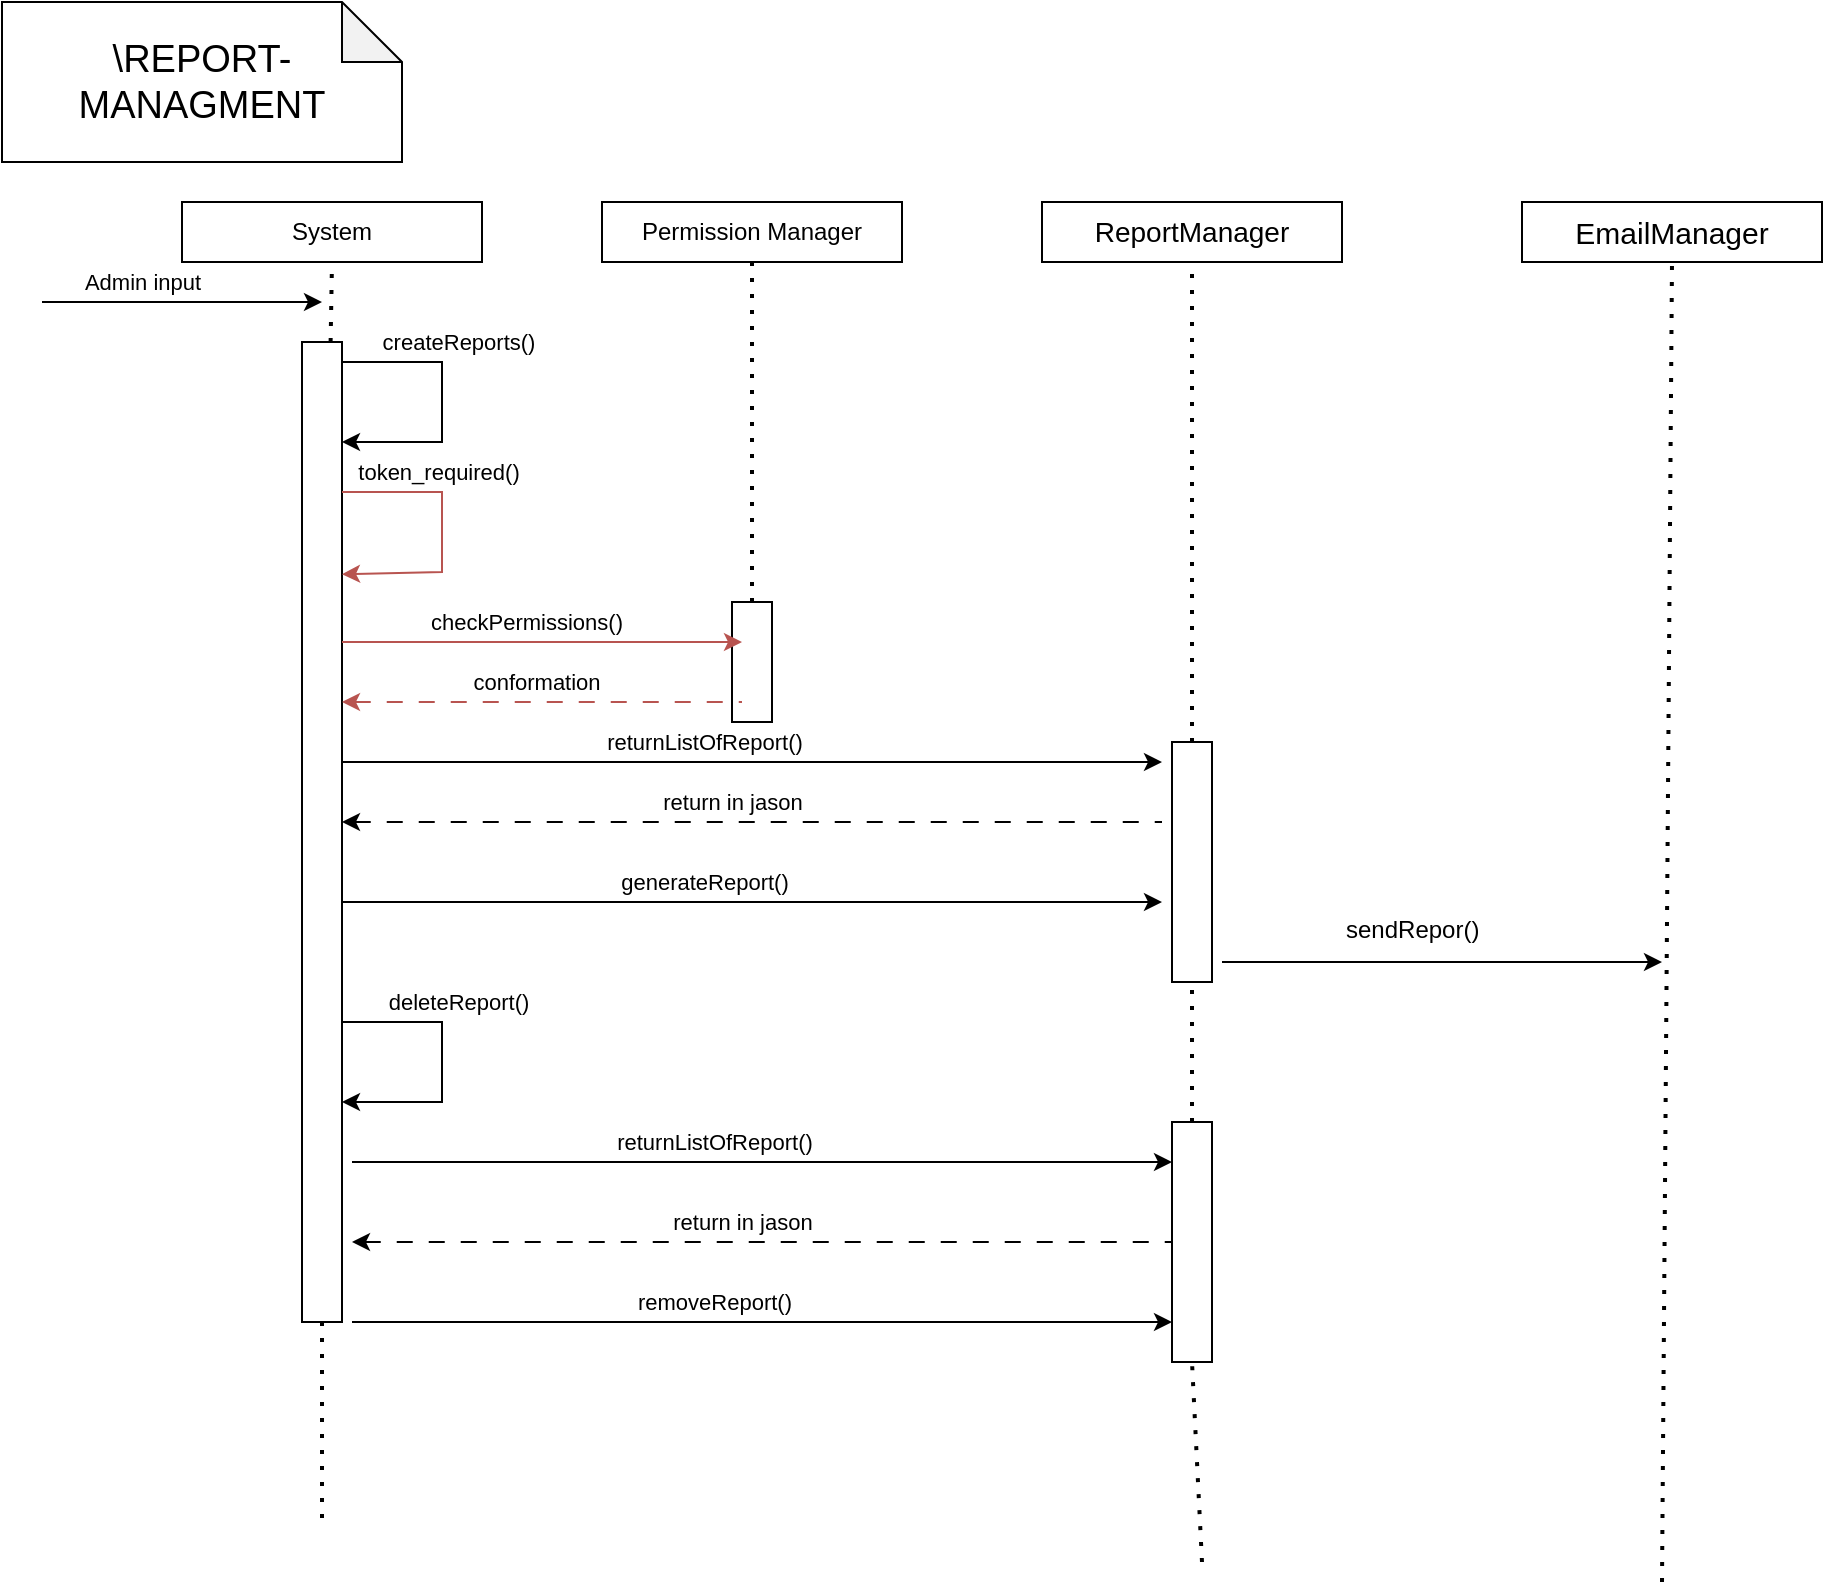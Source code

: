 <mxfile version="24.7.17">
  <diagram name="Page-1" id="VevLc5addrDIGXF4oQ7c">
    <mxGraphModel dx="1272" dy="669" grid="1" gridSize="10" guides="1" tooltips="1" connect="1" arrows="1" fold="1" page="1" pageScale="1" pageWidth="850" pageHeight="1100" math="0" shadow="0">
      <root>
        <mxCell id="0" />
        <mxCell id="1" parent="0" />
        <mxCell id="Uu2_LYkz_IEdC3YA4C9A-1" value="" style="rounded=0;whiteSpace=wrap;html=1;" vertex="1" parent="1">
          <mxGeometry x="385" y="310" width="20" height="60" as="geometry" />
        </mxCell>
        <mxCell id="Uu2_LYkz_IEdC3YA4C9A-2" value="" style="rounded=0;whiteSpace=wrap;html=1;" vertex="1" parent="1">
          <mxGeometry x="170" y="180" width="20" height="490" as="geometry" />
        </mxCell>
        <mxCell id="Uu2_LYkz_IEdC3YA4C9A-3" value="System" style="rounded=0;whiteSpace=wrap;html=1;" vertex="1" parent="1">
          <mxGeometry x="110" y="110" width="150" height="30" as="geometry" />
        </mxCell>
        <mxCell id="Uu2_LYkz_IEdC3YA4C9A-4" value="" style="endArrow=none;dashed=1;html=1;dashPattern=1 3;strokeWidth=2;rounded=0;entryX=0.5;entryY=1;entryDx=0;entryDy=0;" edge="1" parent="1" source="Uu2_LYkz_IEdC3YA4C9A-2" target="Uu2_LYkz_IEdC3YA4C9A-3">
          <mxGeometry width="50" height="50" relative="1" as="geometry">
            <mxPoint x="185" y="600" as="sourcePoint" />
            <mxPoint x="450" y="280" as="targetPoint" />
          </mxGeometry>
        </mxCell>
        <mxCell id="Uu2_LYkz_IEdC3YA4C9A-5" value="&lt;font style=&quot;font-size: 19px;&quot;&gt;\REPORT-MANAGMENT&lt;br&gt;&lt;/font&gt;" style="shape=note;whiteSpace=wrap;html=1;backgroundOutline=1;darkOpacity=0.05;" vertex="1" parent="1">
          <mxGeometry x="20" y="10" width="200" height="80" as="geometry" />
        </mxCell>
        <mxCell id="Uu2_LYkz_IEdC3YA4C9A-6" value="" style="endArrow=classic;html=1;rounded=0;" edge="1" parent="1">
          <mxGeometry width="50" height="50" relative="1" as="geometry">
            <mxPoint x="40" y="160" as="sourcePoint" />
            <mxPoint x="180" y="160" as="targetPoint" />
          </mxGeometry>
        </mxCell>
        <mxCell id="Uu2_LYkz_IEdC3YA4C9A-7" value="Admin input" style="edgeLabel;html=1;align=center;verticalAlign=middle;resizable=0;points=[];" vertex="1" connectable="0" parent="Uu2_LYkz_IEdC3YA4C9A-6">
          <mxGeometry x="-0.612" y="-2" relative="1" as="geometry">
            <mxPoint x="23" y="-12" as="offset" />
          </mxGeometry>
        </mxCell>
        <mxCell id="Uu2_LYkz_IEdC3YA4C9A-8" value="" style="endArrow=classic;html=1;rounded=0;" edge="1" parent="1">
          <mxGeometry width="50" height="50" relative="1" as="geometry">
            <mxPoint x="190" y="190" as="sourcePoint" />
            <mxPoint x="190" y="230" as="targetPoint" />
            <Array as="points">
              <mxPoint x="240" y="190" />
              <mxPoint x="240" y="230" />
            </Array>
          </mxGeometry>
        </mxCell>
        <mxCell id="Uu2_LYkz_IEdC3YA4C9A-9" value="createReports()" style="edgeLabel;html=1;align=center;verticalAlign=middle;resizable=0;points=[];" vertex="1" connectable="0" parent="Uu2_LYkz_IEdC3YA4C9A-8">
          <mxGeometry x="-0.612" y="-2" relative="1" as="geometry">
            <mxPoint x="31" y="-12" as="offset" />
          </mxGeometry>
        </mxCell>
        <mxCell id="Uu2_LYkz_IEdC3YA4C9A-10" value="" style="endArrow=classic;html=1;rounded=0;" edge="1" parent="1">
          <mxGeometry width="50" height="50" relative="1" as="geometry">
            <mxPoint x="190" y="390" as="sourcePoint" />
            <mxPoint x="600" y="390" as="targetPoint" />
          </mxGeometry>
        </mxCell>
        <mxCell id="Uu2_LYkz_IEdC3YA4C9A-11" value="returnListOfReport()" style="edgeLabel;html=1;align=center;verticalAlign=middle;resizable=0;points=[];" vertex="1" connectable="0" parent="Uu2_LYkz_IEdC3YA4C9A-10">
          <mxGeometry x="-0.612" y="-2" relative="1" as="geometry">
            <mxPoint x="101" y="-12" as="offset" />
          </mxGeometry>
        </mxCell>
        <mxCell id="Uu2_LYkz_IEdC3YA4C9A-12" value="" style="endArrow=none;html=1;rounded=0;dashed=1;dashPattern=8 8;startArrow=classic;startFill=1;endFill=0;" edge="1" parent="1">
          <mxGeometry width="50" height="50" relative="1" as="geometry">
            <mxPoint x="190" y="420" as="sourcePoint" />
            <mxPoint x="600" y="420" as="targetPoint" />
          </mxGeometry>
        </mxCell>
        <mxCell id="Uu2_LYkz_IEdC3YA4C9A-13" value="return in jason" style="edgeLabel;html=1;align=center;verticalAlign=middle;resizable=0;points=[];" vertex="1" connectable="0" parent="Uu2_LYkz_IEdC3YA4C9A-12">
          <mxGeometry x="0.297" y="2" relative="1" as="geometry">
            <mxPoint x="-71" y="-8" as="offset" />
          </mxGeometry>
        </mxCell>
        <mxCell id="Uu2_LYkz_IEdC3YA4C9A-15" value="&lt;font style=&quot;font-size: 14px;&quot;&gt;ReportManager&lt;/font&gt;" style="rounded=0;whiteSpace=wrap;html=1;" vertex="1" parent="1">
          <mxGeometry x="540" y="110" width="150" height="30" as="geometry" />
        </mxCell>
        <mxCell id="Uu2_LYkz_IEdC3YA4C9A-16" value="" style="endArrow=none;dashed=1;html=1;dashPattern=1 3;strokeWidth=2;rounded=0;entryX=0.5;entryY=1;entryDx=0;entryDy=0;" edge="1" parent="1" source="Uu2_LYkz_IEdC3YA4C9A-18" target="Uu2_LYkz_IEdC3YA4C9A-15">
          <mxGeometry width="50" height="50" relative="1" as="geometry">
            <mxPoint x="615" y="650" as="sourcePoint" />
            <mxPoint x="610" y="250" as="targetPoint" />
          </mxGeometry>
        </mxCell>
        <mxCell id="Uu2_LYkz_IEdC3YA4C9A-17" value="" style="endArrow=none;dashed=1;html=1;dashPattern=1 3;strokeWidth=2;rounded=0;entryX=0.5;entryY=1;entryDx=0;entryDy=0;" edge="1" parent="1" target="Uu2_LYkz_IEdC3YA4C9A-18" source="Uu2_LYkz_IEdC3YA4C9A-63">
          <mxGeometry width="50" height="50" relative="1" as="geometry">
            <mxPoint x="620" y="790" as="sourcePoint" />
            <mxPoint x="615" y="140" as="targetPoint" />
          </mxGeometry>
        </mxCell>
        <mxCell id="Uu2_LYkz_IEdC3YA4C9A-18" value="" style="rounded=0;whiteSpace=wrap;html=1;" vertex="1" parent="1">
          <mxGeometry x="605" y="380" width="20" height="120" as="geometry" />
        </mxCell>
        <mxCell id="Uu2_LYkz_IEdC3YA4C9A-19" value="" style="endArrow=classic;html=1;rounded=0;fillColor=#f8cecc;strokeColor=#b85450;entryX=1;entryY=0.237;entryDx=0;entryDy=0;entryPerimeter=0;" edge="1" parent="1" target="Uu2_LYkz_IEdC3YA4C9A-2">
          <mxGeometry width="50" height="50" relative="1" as="geometry">
            <mxPoint x="190" y="255" as="sourcePoint" />
            <mxPoint x="180" y="300" as="targetPoint" />
            <Array as="points">
              <mxPoint x="240" y="255" />
              <mxPoint x="240" y="295" />
            </Array>
          </mxGeometry>
        </mxCell>
        <mxCell id="Uu2_LYkz_IEdC3YA4C9A-20" value="token_required()" style="edgeLabel;html=1;align=center;verticalAlign=middle;resizable=0;points=[];" vertex="1" connectable="0" parent="Uu2_LYkz_IEdC3YA4C9A-19">
          <mxGeometry x="-0.612" y="-2" relative="1" as="geometry">
            <mxPoint x="21" y="-12" as="offset" />
          </mxGeometry>
        </mxCell>
        <mxCell id="Uu2_LYkz_IEdC3YA4C9A-21" value="Permission Manager" style="rounded=0;whiteSpace=wrap;html=1;" vertex="1" parent="1">
          <mxGeometry x="320" y="110" width="150" height="30" as="geometry" />
        </mxCell>
        <mxCell id="Uu2_LYkz_IEdC3YA4C9A-22" value="" style="endArrow=none;dashed=1;html=1;dashPattern=1 3;strokeWidth=2;rounded=0;entryX=0.5;entryY=1;entryDx=0;entryDy=0;" edge="1" parent="1" source="Uu2_LYkz_IEdC3YA4C9A-1" target="Uu2_LYkz_IEdC3YA4C9A-21">
          <mxGeometry width="50" height="50" relative="1" as="geometry">
            <mxPoint x="400" y="600" as="sourcePoint" />
            <mxPoint x="390" y="250" as="targetPoint" />
          </mxGeometry>
        </mxCell>
        <mxCell id="Uu2_LYkz_IEdC3YA4C9A-23" value="" style="endArrow=classic;html=1;rounded=0;fillColor=#f8cecc;strokeColor=#b85450;" edge="1" parent="1">
          <mxGeometry width="50" height="50" relative="1" as="geometry">
            <mxPoint x="190" y="330" as="sourcePoint" />
            <mxPoint x="390" y="330" as="targetPoint" />
          </mxGeometry>
        </mxCell>
        <mxCell id="Uu2_LYkz_IEdC3YA4C9A-24" value="checkPermissions()" style="edgeLabel;html=1;align=center;verticalAlign=middle;resizable=0;points=[];" vertex="1" connectable="0" parent="Uu2_LYkz_IEdC3YA4C9A-23">
          <mxGeometry x="-0.612" y="-2" relative="1" as="geometry">
            <mxPoint x="53" y="-12" as="offset" />
          </mxGeometry>
        </mxCell>
        <mxCell id="Uu2_LYkz_IEdC3YA4C9A-25" value="" style="endArrow=none;html=1;rounded=0;dashed=1;dashPattern=8 8;startArrow=classic;startFill=1;endFill=0;fillColor=#f8cecc;strokeColor=#b85450;" edge="1" parent="1">
          <mxGeometry width="50" height="50" relative="1" as="geometry">
            <mxPoint x="190" y="360" as="sourcePoint" />
            <mxPoint x="390" y="360" as="targetPoint" />
          </mxGeometry>
        </mxCell>
        <mxCell id="Uu2_LYkz_IEdC3YA4C9A-26" value="conformation" style="edgeLabel;html=1;align=center;verticalAlign=middle;resizable=0;points=[];" vertex="1" connectable="0" parent="Uu2_LYkz_IEdC3YA4C9A-25">
          <mxGeometry x="0.297" y="2" relative="1" as="geometry">
            <mxPoint x="-33" y="-8" as="offset" />
          </mxGeometry>
        </mxCell>
        <mxCell id="Uu2_LYkz_IEdC3YA4C9A-27" value="" style="endArrow=none;dashed=1;html=1;dashPattern=1 3;strokeWidth=2;rounded=0;entryX=0.5;entryY=1;entryDx=0;entryDy=0;exitX=0.5;exitY=1;exitDx=0;exitDy=0;" edge="1" parent="1" source="Uu2_LYkz_IEdC3YA4C9A-1" target="Uu2_LYkz_IEdC3YA4C9A-1">
          <mxGeometry width="50" height="50" relative="1" as="geometry">
            <mxPoint x="395" y="470" as="sourcePoint" />
            <mxPoint x="395" y="140" as="targetPoint" />
          </mxGeometry>
        </mxCell>
        <mxCell id="Uu2_LYkz_IEdC3YA4C9A-42" value="&lt;font style=&quot;font-size: 15px;&quot;&gt;EmailManager&lt;/font&gt;" style="rounded=0;whiteSpace=wrap;html=1;" vertex="1" parent="1">
          <mxGeometry x="780" y="110" width="150" height="30" as="geometry" />
        </mxCell>
        <mxCell id="Uu2_LYkz_IEdC3YA4C9A-43" value="" style="endArrow=none;dashed=1;html=1;dashPattern=1 3;strokeWidth=2;rounded=0;entryX=0.5;entryY=1;entryDx=0;entryDy=0;" edge="1" parent="1" target="Uu2_LYkz_IEdC3YA4C9A-42">
          <mxGeometry width="50" height="50" relative="1" as="geometry">
            <mxPoint x="850" y="800" as="sourcePoint" />
            <mxPoint x="850" y="250" as="targetPoint" />
          </mxGeometry>
        </mxCell>
        <mxCell id="Uu2_LYkz_IEdC3YA4C9A-47" value="" style="endArrow=none;dashed=1;html=1;dashPattern=1 3;strokeWidth=2;rounded=0;" edge="1" parent="1">
          <mxGeometry width="50" height="50" relative="1" as="geometry">
            <mxPoint x="180" y="670" as="sourcePoint" />
            <mxPoint x="180" y="770" as="targetPoint" />
          </mxGeometry>
        </mxCell>
        <mxCell id="Uu2_LYkz_IEdC3YA4C9A-49" value="" style="endArrow=classic;html=1;rounded=0;" edge="1" parent="1">
          <mxGeometry width="50" height="50" relative="1" as="geometry">
            <mxPoint x="190" y="460" as="sourcePoint" />
            <mxPoint x="600" y="460" as="targetPoint" />
          </mxGeometry>
        </mxCell>
        <mxCell id="Uu2_LYkz_IEdC3YA4C9A-50" value="generateReport()" style="edgeLabel;html=1;align=center;verticalAlign=middle;resizable=0;points=[];" vertex="1" connectable="0" parent="Uu2_LYkz_IEdC3YA4C9A-49">
          <mxGeometry x="-0.612" y="-2" relative="1" as="geometry">
            <mxPoint x="101" y="-12" as="offset" />
          </mxGeometry>
        </mxCell>
        <mxCell id="Uu2_LYkz_IEdC3YA4C9A-51" value="sendRepor()" style="text;whiteSpace=wrap;html=1;" vertex="1" parent="1">
          <mxGeometry x="690" y="460" width="110" height="40" as="geometry" />
        </mxCell>
        <mxCell id="Uu2_LYkz_IEdC3YA4C9A-52" value="" style="endArrow=classic;html=1;rounded=0;" edge="1" parent="1">
          <mxGeometry width="50" height="50" relative="1" as="geometry">
            <mxPoint x="630" y="490" as="sourcePoint" />
            <mxPoint x="850" y="490" as="targetPoint" />
          </mxGeometry>
        </mxCell>
        <mxCell id="Uu2_LYkz_IEdC3YA4C9A-54" value="" style="endArrow=classic;html=1;rounded=0;" edge="1" parent="1">
          <mxGeometry width="50" height="50" relative="1" as="geometry">
            <mxPoint x="190" y="520" as="sourcePoint" />
            <mxPoint x="190" y="560" as="targetPoint" />
            <Array as="points">
              <mxPoint x="240" y="520" />
              <mxPoint x="240" y="560" />
            </Array>
          </mxGeometry>
        </mxCell>
        <mxCell id="Uu2_LYkz_IEdC3YA4C9A-55" value="deleteReport()" style="edgeLabel;html=1;align=center;verticalAlign=middle;resizable=0;points=[];" vertex="1" connectable="0" parent="Uu2_LYkz_IEdC3YA4C9A-54">
          <mxGeometry x="-0.612" y="-2" relative="1" as="geometry">
            <mxPoint x="31" y="-12" as="offset" />
          </mxGeometry>
        </mxCell>
        <mxCell id="Uu2_LYkz_IEdC3YA4C9A-56" value="" style="endArrow=classic;html=1;rounded=0;" edge="1" parent="1">
          <mxGeometry width="50" height="50" relative="1" as="geometry">
            <mxPoint x="195" y="590" as="sourcePoint" />
            <mxPoint x="605" y="590" as="targetPoint" />
          </mxGeometry>
        </mxCell>
        <mxCell id="Uu2_LYkz_IEdC3YA4C9A-57" value="returnListOfReport()" style="edgeLabel;html=1;align=center;verticalAlign=middle;resizable=0;points=[];" vertex="1" connectable="0" parent="Uu2_LYkz_IEdC3YA4C9A-56">
          <mxGeometry x="-0.612" y="-2" relative="1" as="geometry">
            <mxPoint x="101" y="-12" as="offset" />
          </mxGeometry>
        </mxCell>
        <mxCell id="Uu2_LYkz_IEdC3YA4C9A-58" value="" style="endArrow=none;html=1;rounded=0;dashed=1;dashPattern=8 8;startArrow=classic;startFill=1;endFill=0;" edge="1" parent="1">
          <mxGeometry width="50" height="50" relative="1" as="geometry">
            <mxPoint x="195" y="630" as="sourcePoint" />
            <mxPoint x="605" y="630" as="targetPoint" />
          </mxGeometry>
        </mxCell>
        <mxCell id="Uu2_LYkz_IEdC3YA4C9A-59" value="return in jason" style="edgeLabel;html=1;align=center;verticalAlign=middle;resizable=0;points=[];" vertex="1" connectable="0" parent="Uu2_LYkz_IEdC3YA4C9A-58">
          <mxGeometry x="0.297" y="2" relative="1" as="geometry">
            <mxPoint x="-71" y="-8" as="offset" />
          </mxGeometry>
        </mxCell>
        <mxCell id="Uu2_LYkz_IEdC3YA4C9A-60" value="" style="endArrow=classic;html=1;rounded=0;" edge="1" parent="1">
          <mxGeometry width="50" height="50" relative="1" as="geometry">
            <mxPoint x="195" y="670" as="sourcePoint" />
            <mxPoint x="605" y="670" as="targetPoint" />
          </mxGeometry>
        </mxCell>
        <mxCell id="Uu2_LYkz_IEdC3YA4C9A-61" value="removeReport()" style="edgeLabel;html=1;align=center;verticalAlign=middle;resizable=0;points=[];" vertex="1" connectable="0" parent="Uu2_LYkz_IEdC3YA4C9A-60">
          <mxGeometry x="-0.612" y="-2" relative="1" as="geometry">
            <mxPoint x="101" y="-12" as="offset" />
          </mxGeometry>
        </mxCell>
        <mxCell id="Uu2_LYkz_IEdC3YA4C9A-65" value="" style="endArrow=none;dashed=1;html=1;dashPattern=1 3;strokeWidth=2;rounded=0;entryX=0.5;entryY=1;entryDx=0;entryDy=0;" edge="1" parent="1" target="Uu2_LYkz_IEdC3YA4C9A-63">
          <mxGeometry width="50" height="50" relative="1" as="geometry">
            <mxPoint x="620" y="790" as="sourcePoint" />
            <mxPoint x="615" y="500" as="targetPoint" />
          </mxGeometry>
        </mxCell>
        <mxCell id="Uu2_LYkz_IEdC3YA4C9A-63" value="" style="rounded=0;whiteSpace=wrap;html=1;" vertex="1" parent="1">
          <mxGeometry x="605" y="570" width="20" height="120" as="geometry" />
        </mxCell>
      </root>
    </mxGraphModel>
  </diagram>
</mxfile>
